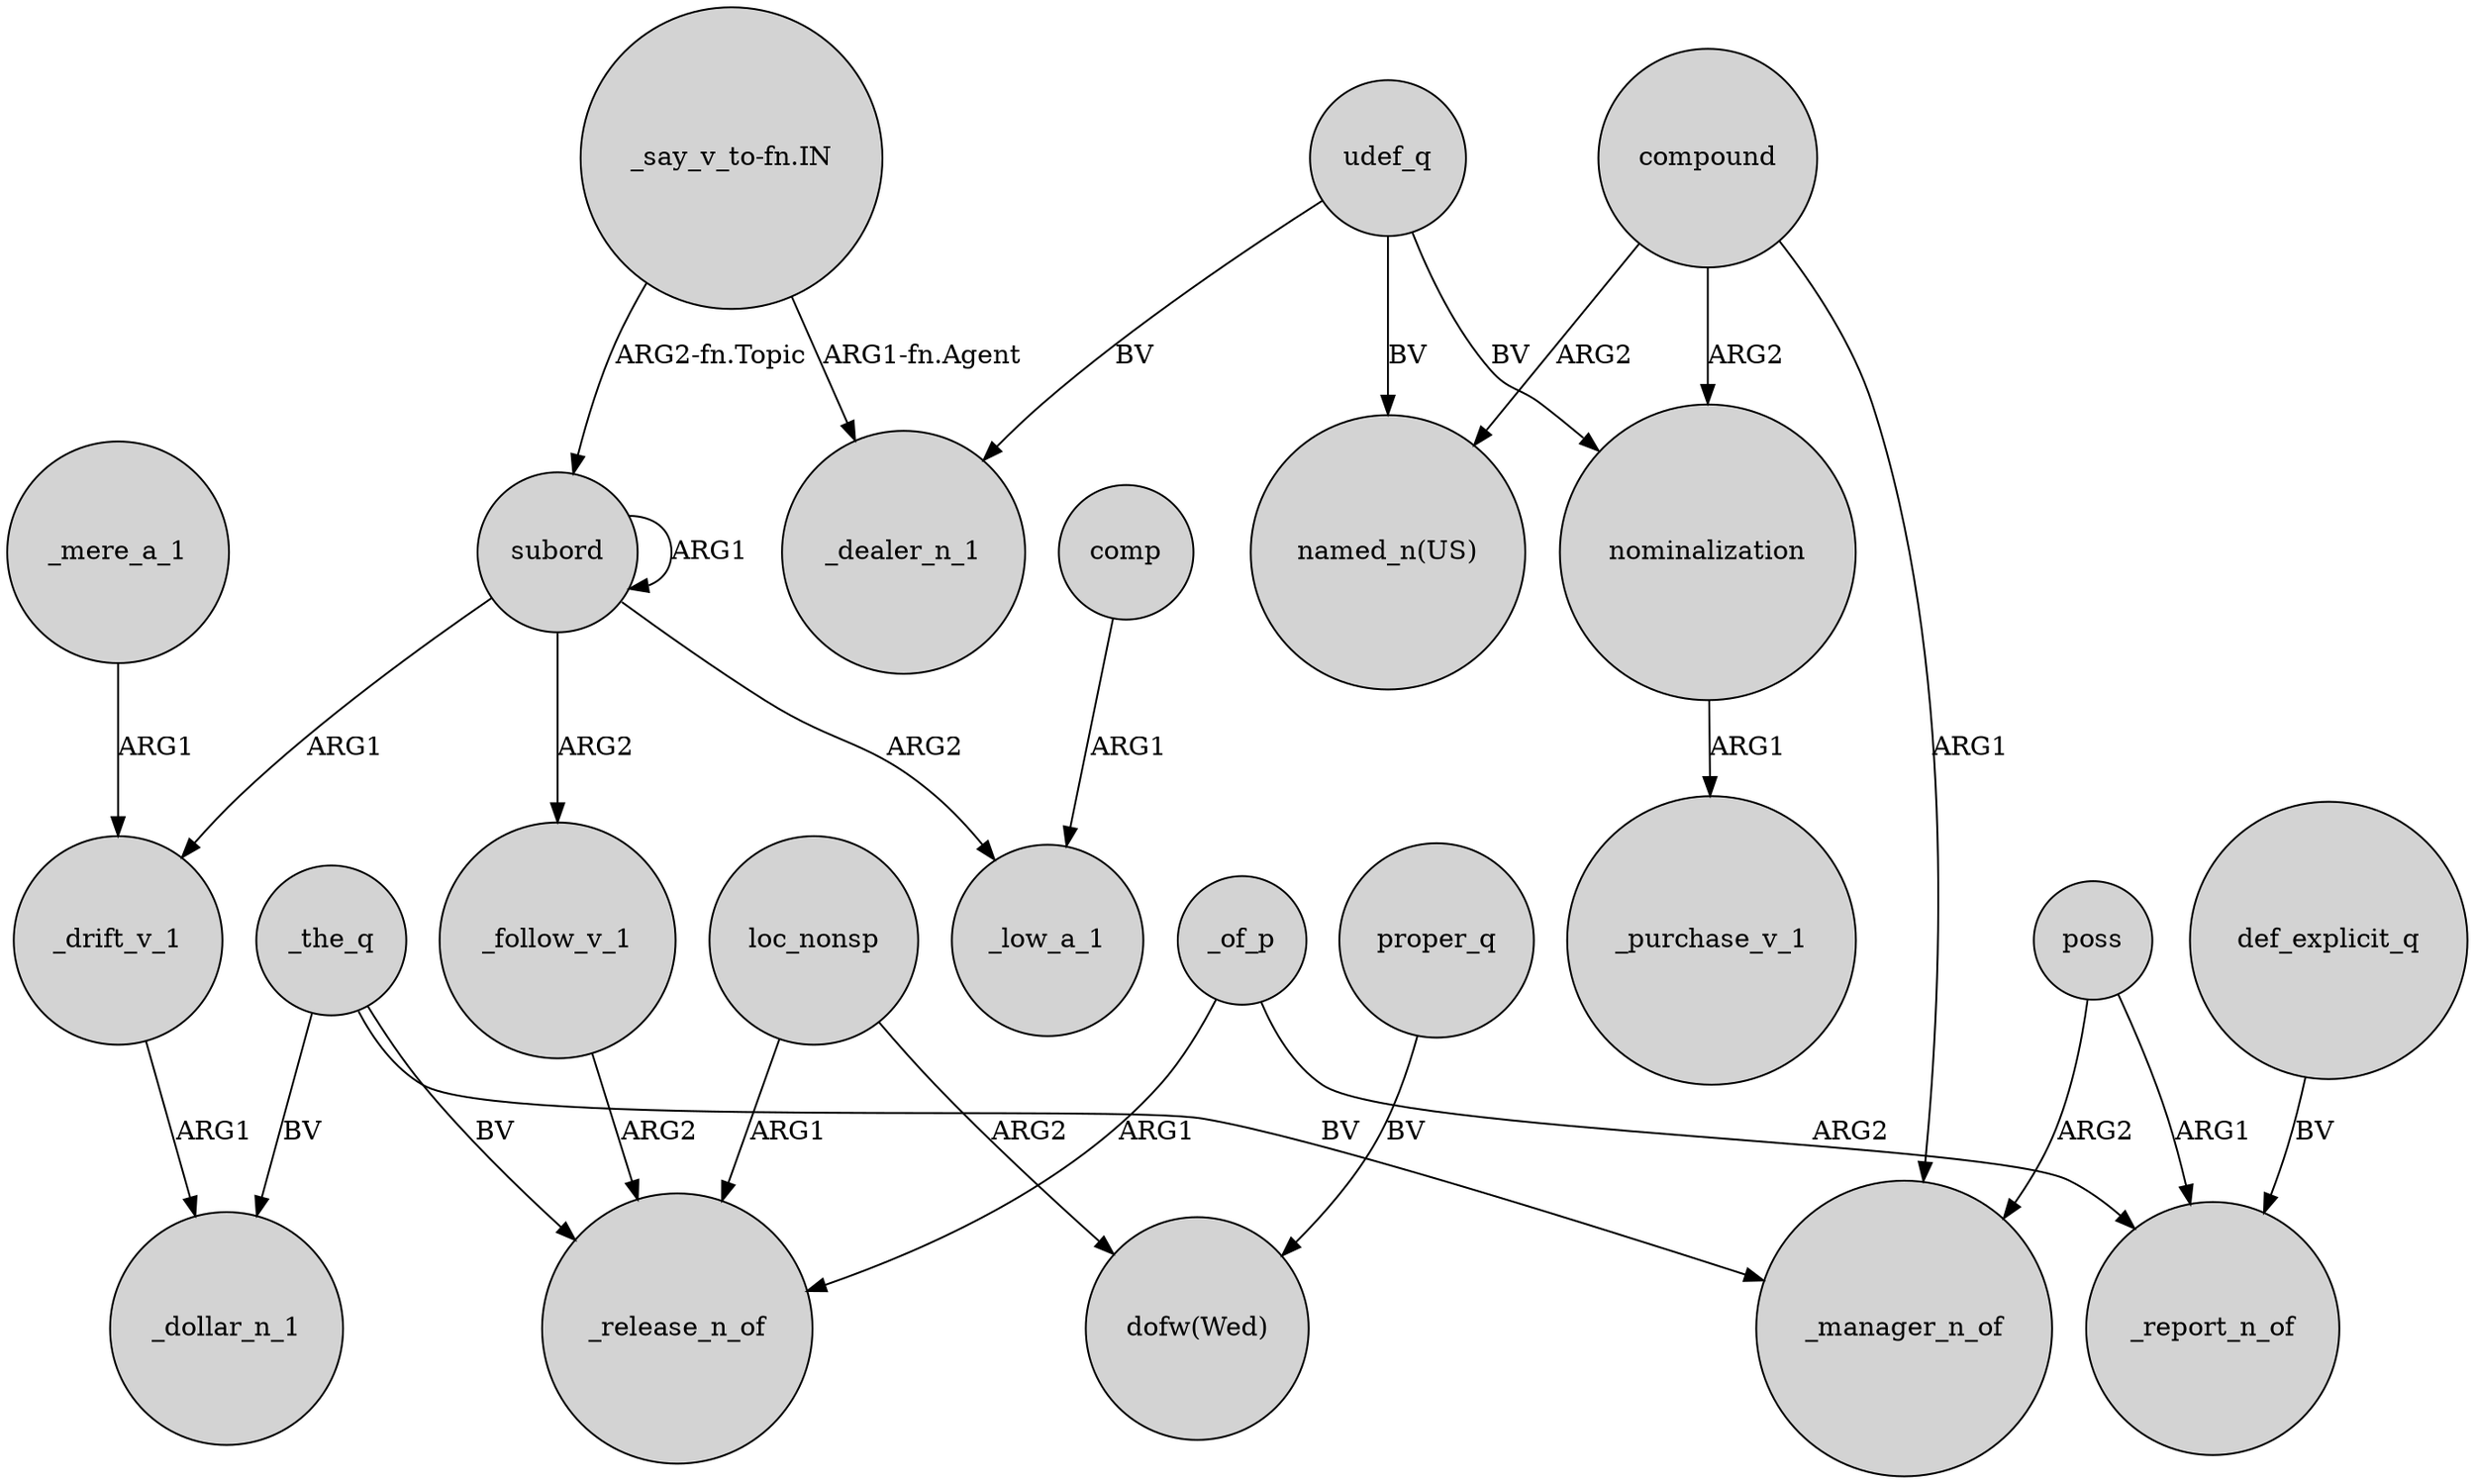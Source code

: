 digraph {
	node [shape=circle style=filled]
	compound -> _manager_n_of [label=ARG1]
	_the_q -> _manager_n_of [label=BV]
	_drift_v_1 -> _dollar_n_1 [label=ARG1]
	udef_q -> "named_n(US)" [label=BV]
	_mere_a_1 -> _drift_v_1 [label=ARG1]
	"_say_v_to-fn.IN" -> _dealer_n_1 [label="ARG1-fn.Agent"]
	poss -> _report_n_of [label=ARG1]
	subord -> _low_a_1 [label=ARG2]
	nominalization -> _purchase_v_1 [label=ARG1]
	_of_p -> _report_n_of [label=ARG2]
	_the_q -> _dollar_n_1 [label=BV]
	subord -> _follow_v_1 [label=ARG2]
	subord -> subord [label=ARG1]
	compound -> nominalization [label=ARG2]
	loc_nonsp -> _release_n_of [label=ARG1]
	_of_p -> _release_n_of [label=ARG1]
	compound -> "named_n(US)" [label=ARG2]
	_the_q -> _release_n_of [label=BV]
	proper_q -> "dofw(Wed)" [label=BV]
	"_say_v_to-fn.IN" -> subord [label="ARG2-fn.Topic"]
	udef_q -> nominalization [label=BV]
	udef_q -> _dealer_n_1 [label=BV]
	poss -> _manager_n_of [label=ARG2]
	subord -> _drift_v_1 [label=ARG1]
	loc_nonsp -> "dofw(Wed)" [label=ARG2]
	_follow_v_1 -> _release_n_of [label=ARG2]
	def_explicit_q -> _report_n_of [label=BV]
	comp -> _low_a_1 [label=ARG1]
}
